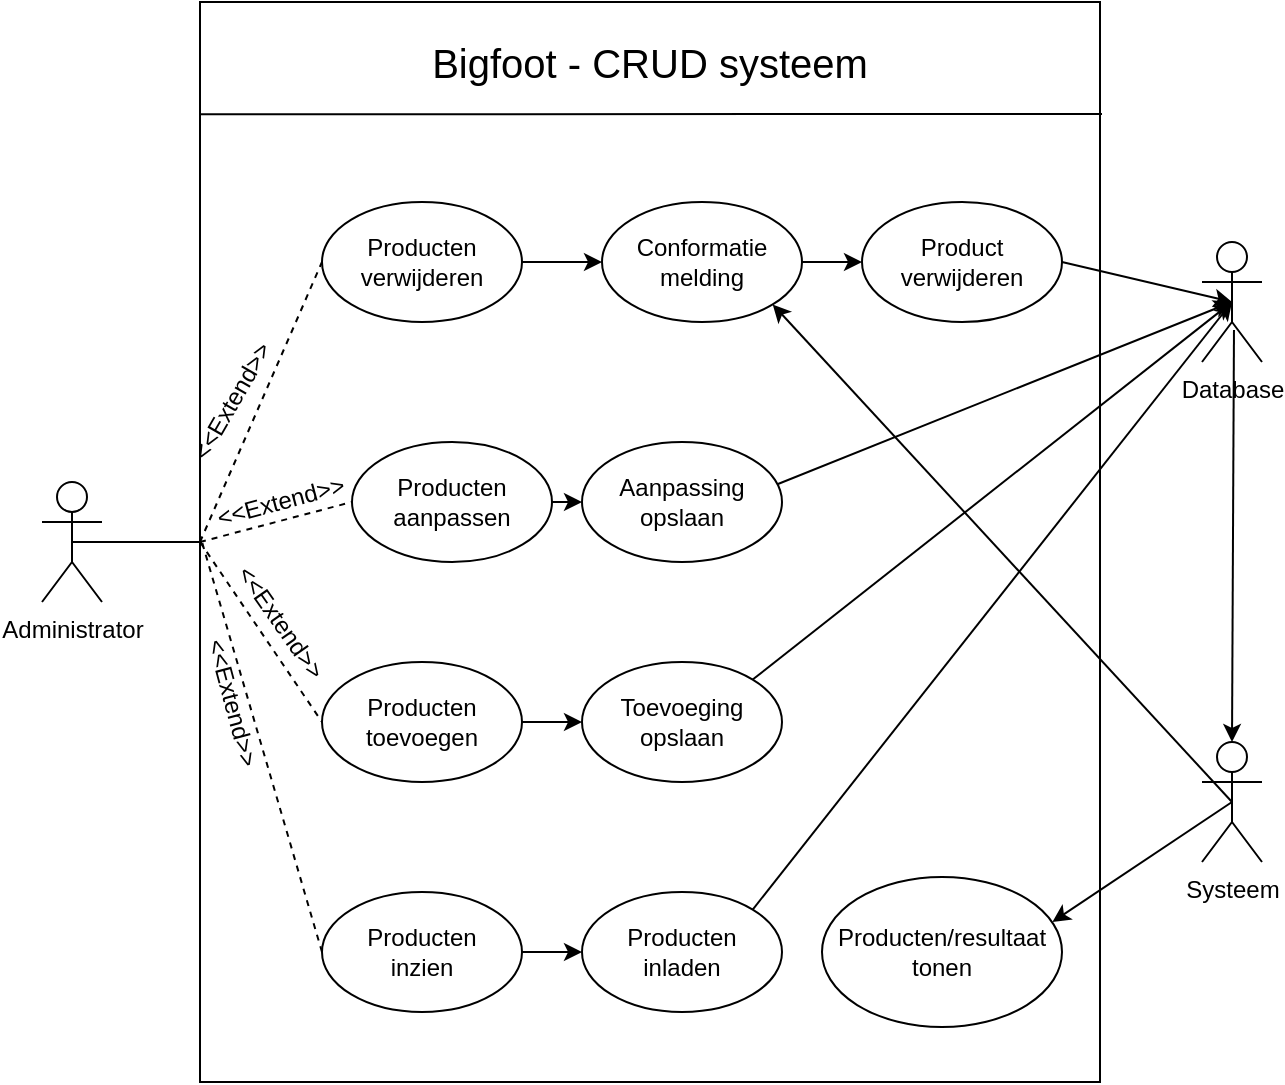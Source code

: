 <mxfile version="15.2.5" type="device"><diagram id="hFXvZRL4hJLhx7TmHq9N" name="Page-1"><mxGraphModel dx="1038" dy="564" grid="1" gridSize="10" guides="1" tooltips="1" connect="1" arrows="1" fold="1" page="1" pageScale="1" pageWidth="827" pageHeight="1169" math="0" shadow="0"><root><mxCell id="0"/><mxCell id="1" parent="0"/><mxCell id="hHfmw1nAcYILlLKCRn1g-1" value="" style="rounded=0;whiteSpace=wrap;html=1;" parent="1" vertex="1"><mxGeometry x="189" y="80" width="450" height="540" as="geometry"/></mxCell><mxCell id="hHfmw1nAcYILlLKCRn1g-2" value="Administrator" style="shape=umlActor;verticalLabelPosition=bottom;verticalAlign=top;html=1;" parent="1" vertex="1"><mxGeometry x="110" y="320" width="30" height="60" as="geometry"/></mxCell><mxCell id="hHfmw1nAcYILlLKCRn1g-6" value="Database" style="shape=umlActor;verticalLabelPosition=bottom;verticalAlign=top;html=1;" parent="1" vertex="1"><mxGeometry x="690" y="200" width="30" height="60" as="geometry"/></mxCell><mxCell id="hHfmw1nAcYILlLKCRn1g-7" value="Systeem" style="shape=umlActor;verticalLabelPosition=bottom;verticalAlign=top;html=1;" parent="1" vertex="1"><mxGeometry x="690" y="450" width="30" height="60" as="geometry"/></mxCell><mxCell id="hHfmw1nAcYILlLKCRn1g-8" value="&lt;font style=&quot;font-size: 20px&quot;&gt;Bigfoot - CRUD systeem&lt;/font&gt;" style="text;html=1;strokeColor=none;fillColor=none;align=center;verticalAlign=middle;whiteSpace=wrap;rounded=0;" parent="1" vertex="1"><mxGeometry x="289" y="100" width="250" height="20" as="geometry"/></mxCell><mxCell id="hHfmw1nAcYILlLKCRn1g-10" value="" style="endArrow=none;dashed=1;html=1;exitX=0;exitY=0.5;exitDx=0;exitDy=0;entryX=0;entryY=0.5;entryDx=0;entryDy=0;" parent="1" source="hHfmw1nAcYILlLKCRn1g-1" target="hHfmw1nAcYILlLKCRn1g-11" edge="1"><mxGeometry width="50" height="50" relative="1" as="geometry"><mxPoint x="440" y="360" as="sourcePoint"/><mxPoint x="490" y="310" as="targetPoint"/></mxGeometry></mxCell><mxCell id="hHfmw1nAcYILlLKCRn1g-11" value="&lt;div&gt;Producten&lt;/div&gt;&lt;div&gt;verwijderen&lt;br&gt;&lt;/div&gt;" style="ellipse;whiteSpace=wrap;html=1;" parent="1" vertex="1"><mxGeometry x="250" y="180" width="100" height="60" as="geometry"/></mxCell><mxCell id="hHfmw1nAcYILlLKCRn1g-12" value="" style="endArrow=none;html=1;exitX=0.5;exitY=0.5;exitDx=0;exitDy=0;exitPerimeter=0;" parent="1" source="hHfmw1nAcYILlLKCRn1g-2" edge="1"><mxGeometry width="50" height="50" relative="1" as="geometry"><mxPoint x="440" y="360" as="sourcePoint"/><mxPoint x="190" y="350" as="targetPoint"/></mxGeometry></mxCell><mxCell id="hHfmw1nAcYILlLKCRn1g-13" value="&lt;div&gt;Producten&lt;/div&gt;&lt;div&gt;inzien&lt;br&gt;&lt;/div&gt;" style="ellipse;whiteSpace=wrap;html=1;" parent="1" vertex="1"><mxGeometry x="250" y="525" width="100" height="60" as="geometry"/></mxCell><mxCell id="hHfmw1nAcYILlLKCRn1g-14" value="&lt;div&gt;Producten&lt;/div&gt;&lt;div&gt;toevoegen&lt;br&gt;&lt;/div&gt;" style="ellipse;whiteSpace=wrap;html=1;" parent="1" vertex="1"><mxGeometry x="250" y="410" width="100" height="60" as="geometry"/></mxCell><mxCell id="hHfmw1nAcYILlLKCRn1g-15" value="&lt;div&gt;Producten&lt;/div&gt;&lt;div&gt;aanpassen&lt;br&gt;&lt;/div&gt;" style="ellipse;whiteSpace=wrap;html=1;" parent="1" vertex="1"><mxGeometry x="265" y="300" width="100" height="60" as="geometry"/></mxCell><mxCell id="hHfmw1nAcYILlLKCRn1g-16" value="" style="endArrow=none;dashed=1;html=1;exitX=0;exitY=0.5;exitDx=0;exitDy=0;entryX=0;entryY=0.5;entryDx=0;entryDy=0;" parent="1" source="hHfmw1nAcYILlLKCRn1g-1" target="hHfmw1nAcYILlLKCRn1g-15" edge="1"><mxGeometry width="50" height="50" relative="1" as="geometry"><mxPoint x="440" y="360" as="sourcePoint"/><mxPoint x="490" y="310" as="targetPoint"/></mxGeometry></mxCell><mxCell id="hHfmw1nAcYILlLKCRn1g-17" value="" style="endArrow=none;dashed=1;html=1;exitX=0;exitY=0.5;exitDx=0;exitDy=0;" parent="1" source="hHfmw1nAcYILlLKCRn1g-13" edge="1"><mxGeometry width="50" height="50" relative="1" as="geometry"><mxPoint x="440" y="360" as="sourcePoint"/><mxPoint x="190" y="350" as="targetPoint"/></mxGeometry></mxCell><mxCell id="hHfmw1nAcYILlLKCRn1g-18" value="" style="endArrow=none;dashed=1;html=1;exitX=0;exitY=0.5;exitDx=0;exitDy=0;entryX=0;entryY=0.5;entryDx=0;entryDy=0;" parent="1" source="hHfmw1nAcYILlLKCRn1g-1" target="hHfmw1nAcYILlLKCRn1g-14" edge="1"><mxGeometry width="50" height="50" relative="1" as="geometry"><mxPoint x="440" y="360" as="sourcePoint"/><mxPoint x="280" y="380" as="targetPoint"/></mxGeometry></mxCell><mxCell id="hHfmw1nAcYILlLKCRn1g-19" value="" style="endArrow=none;html=1;exitX=0;exitY=0.104;exitDx=0;exitDy=0;exitPerimeter=0;" parent="1" source="hHfmw1nAcYILlLKCRn1g-1" edge="1"><mxGeometry width="50" height="50" relative="1" as="geometry"><mxPoint x="440" y="360" as="sourcePoint"/><mxPoint x="640" y="136" as="targetPoint"/></mxGeometry></mxCell><mxCell id="hHfmw1nAcYILlLKCRn1g-23" value="Conformatie melding" style="ellipse;whiteSpace=wrap;html=1;" parent="1" vertex="1"><mxGeometry x="390" y="180" width="100" height="60" as="geometry"/></mxCell><mxCell id="hHfmw1nAcYILlLKCRn1g-25" value="Product &lt;br&gt;verwijderen" style="ellipse;whiteSpace=wrap;html=1;" parent="1" vertex="1"><mxGeometry x="520" y="180" width="100" height="60" as="geometry"/></mxCell><mxCell id="hHfmw1nAcYILlLKCRn1g-26" value="" style="endArrow=classic;html=1;exitX=1;exitY=0.5;exitDx=0;exitDy=0;entryX=0;entryY=0.5;entryDx=0;entryDy=0;" parent="1" source="hHfmw1nAcYILlLKCRn1g-11" target="hHfmw1nAcYILlLKCRn1g-23" edge="1"><mxGeometry width="50" height="50" relative="1" as="geometry"><mxPoint x="440" y="390" as="sourcePoint"/><mxPoint x="490" y="340" as="targetPoint"/></mxGeometry></mxCell><mxCell id="hHfmw1nAcYILlLKCRn1g-27" value="" style="endArrow=classic;html=1;exitX=0.5;exitY=0.5;exitDx=0;exitDy=0;exitPerimeter=0;entryX=1;entryY=1;entryDx=0;entryDy=0;" parent="1" source="hHfmw1nAcYILlLKCRn1g-7" target="hHfmw1nAcYILlLKCRn1g-23" edge="1"><mxGeometry width="50" height="50" relative="1" as="geometry"><mxPoint x="440" y="390" as="sourcePoint"/><mxPoint x="490" y="340" as="targetPoint"/></mxGeometry></mxCell><mxCell id="hHfmw1nAcYILlLKCRn1g-28" value="" style="endArrow=classic;html=1;exitX=1;exitY=0.5;exitDx=0;exitDy=0;entryX=0.5;entryY=0.5;entryDx=0;entryDy=0;entryPerimeter=0;" parent="1" source="hHfmw1nAcYILlLKCRn1g-25" target="hHfmw1nAcYILlLKCRn1g-6" edge="1"><mxGeometry width="50" height="50" relative="1" as="geometry"><mxPoint x="440" y="390" as="sourcePoint"/><mxPoint x="490" y="340" as="targetPoint"/></mxGeometry></mxCell><mxCell id="hHfmw1nAcYILlLKCRn1g-29" value="" style="endArrow=classic;html=1;exitX=1;exitY=0.5;exitDx=0;exitDy=0;entryX=0;entryY=0.5;entryDx=0;entryDy=0;" parent="1" source="hHfmw1nAcYILlLKCRn1g-23" target="hHfmw1nAcYILlLKCRn1g-25" edge="1"><mxGeometry width="50" height="50" relative="1" as="geometry"><mxPoint x="440" y="390" as="sourcePoint"/><mxPoint x="490" y="340" as="targetPoint"/></mxGeometry></mxCell><mxCell id="hHfmw1nAcYILlLKCRn1g-30" value="&lt;div&gt;Aanpassing&lt;/div&gt;&lt;div&gt;opslaan&lt;br&gt;&lt;/div&gt;" style="ellipse;whiteSpace=wrap;html=1;" parent="1" vertex="1"><mxGeometry x="380" y="300" width="100" height="60" as="geometry"/></mxCell><mxCell id="hHfmw1nAcYILlLKCRn1g-31" value="&lt;div&gt;Toevoeging&lt;/div&gt;&lt;div&gt;opslaan&lt;br&gt;&lt;/div&gt;" style="ellipse;whiteSpace=wrap;html=1;" parent="1" vertex="1"><mxGeometry x="380" y="410" width="100" height="60" as="geometry"/></mxCell><mxCell id="hHfmw1nAcYILlLKCRn1g-32" value="&lt;div&gt;Producten&lt;/div&gt;&lt;div&gt;inladen&lt;/div&gt;" style="ellipse;whiteSpace=wrap;html=1;" parent="1" vertex="1"><mxGeometry x="380" y="525" width="100" height="60" as="geometry"/></mxCell><mxCell id="hHfmw1nAcYILlLKCRn1g-33" value="&lt;div&gt;Producten/resultaat&lt;/div&gt;&lt;div&gt;tonen&lt;br&gt;&lt;/div&gt;" style="ellipse;whiteSpace=wrap;html=1;" parent="1" vertex="1"><mxGeometry x="500" y="517.5" width="120" height="75" as="geometry"/></mxCell><mxCell id="hHfmw1nAcYILlLKCRn1g-34" value="" style="endArrow=classic;html=1;exitX=0.5;exitY=0.5;exitDx=0;exitDy=0;exitPerimeter=0;entryX=0.96;entryY=0.3;entryDx=0;entryDy=0;entryPerimeter=0;" parent="1" source="hHfmw1nAcYILlLKCRn1g-7" target="hHfmw1nAcYILlLKCRn1g-33" edge="1"><mxGeometry width="50" height="50" relative="1" as="geometry"><mxPoint x="440" y="390" as="sourcePoint"/><mxPoint x="490" y="340" as="targetPoint"/></mxGeometry></mxCell><mxCell id="hHfmw1nAcYILlLKCRn1g-35" value="" style="endArrow=classic;html=1;exitX=1;exitY=0;exitDx=0;exitDy=0;entryX=0.5;entryY=0.5;entryDx=0;entryDy=0;entryPerimeter=0;" parent="1" source="hHfmw1nAcYILlLKCRn1g-31" target="hHfmw1nAcYILlLKCRn1g-6" edge="1"><mxGeometry width="50" height="50" relative="1" as="geometry"><mxPoint x="440" y="390" as="sourcePoint"/><mxPoint x="490" y="340" as="targetPoint"/></mxGeometry></mxCell><mxCell id="hHfmw1nAcYILlLKCRn1g-36" value="" style="endArrow=classic;html=1;exitX=0.98;exitY=0.35;exitDx=0;exitDy=0;exitPerimeter=0;entryX=0.5;entryY=0.5;entryDx=0;entryDy=0;entryPerimeter=0;" parent="1" source="hHfmw1nAcYILlLKCRn1g-30" target="hHfmw1nAcYILlLKCRn1g-6" edge="1"><mxGeometry width="50" height="50" relative="1" as="geometry"><mxPoint x="440" y="390" as="sourcePoint"/><mxPoint x="490" y="340" as="targetPoint"/></mxGeometry></mxCell><mxCell id="hHfmw1nAcYILlLKCRn1g-37" value="" style="endArrow=classic;html=1;exitX=0.533;exitY=0.733;exitDx=0;exitDy=0;exitPerimeter=0;entryX=0.5;entryY=0;entryDx=0;entryDy=0;entryPerimeter=0;" parent="1" source="hHfmw1nAcYILlLKCRn1g-6" target="hHfmw1nAcYILlLKCRn1g-7" edge="1"><mxGeometry width="50" height="50" relative="1" as="geometry"><mxPoint x="440" y="390" as="sourcePoint"/><mxPoint x="490" y="340" as="targetPoint"/></mxGeometry></mxCell><mxCell id="C0y_F-IqYiTCzKWB7Jzo-1" value="" style="endArrow=classic;html=1;exitX=1;exitY=0.5;exitDx=0;exitDy=0;entryX=0;entryY=0.5;entryDx=0;entryDy=0;" parent="1" source="hHfmw1nAcYILlLKCRn1g-15" target="hHfmw1nAcYILlLKCRn1g-30" edge="1"><mxGeometry width="50" height="50" relative="1" as="geometry"><mxPoint x="390" y="410" as="sourcePoint"/><mxPoint x="440" y="360" as="targetPoint"/></mxGeometry></mxCell><mxCell id="C0y_F-IqYiTCzKWB7Jzo-2" value="" style="endArrow=classic;html=1;exitX=1;exitY=0.5;exitDx=0;exitDy=0;entryX=0;entryY=0.5;entryDx=0;entryDy=0;" parent="1" source="hHfmw1nAcYILlLKCRn1g-14" target="hHfmw1nAcYILlLKCRn1g-31" edge="1"><mxGeometry width="50" height="50" relative="1" as="geometry"><mxPoint x="390" y="410" as="sourcePoint"/><mxPoint x="440" y="360" as="targetPoint"/></mxGeometry></mxCell><mxCell id="C0y_F-IqYiTCzKWB7Jzo-3" value="" style="endArrow=classic;html=1;exitX=1;exitY=0.5;exitDx=0;exitDy=0;entryX=0;entryY=0.5;entryDx=0;entryDy=0;" parent="1" source="hHfmw1nAcYILlLKCRn1g-13" target="hHfmw1nAcYILlLKCRn1g-32" edge="1"><mxGeometry width="50" height="50" relative="1" as="geometry"><mxPoint x="390" y="410" as="sourcePoint"/><mxPoint x="440" y="360" as="targetPoint"/></mxGeometry></mxCell><mxCell id="C0y_F-IqYiTCzKWB7Jzo-4" value="" style="endArrow=classic;html=1;exitX=1;exitY=0;exitDx=0;exitDy=0;entryX=0.5;entryY=0.5;entryDx=0;entryDy=0;entryPerimeter=0;" parent="1" source="hHfmw1nAcYILlLKCRn1g-32" target="hHfmw1nAcYILlLKCRn1g-6" edge="1"><mxGeometry width="50" height="50" relative="1" as="geometry"><mxPoint x="390" y="410" as="sourcePoint"/><mxPoint x="440" y="360" as="targetPoint"/></mxGeometry></mxCell><mxCell id="W8JukAoRCeJQlEVL_g9g-1" value="&amp;lt;&amp;lt;Extend&amp;gt;&amp;gt;" style="text;html=1;align=center;verticalAlign=middle;resizable=0;points=[];autosize=1;strokeColor=none;fillColor=none;rotation=-60;" vertex="1" parent="1"><mxGeometry x="165" y="270" width="80" height="20" as="geometry"/></mxCell><mxCell id="W8JukAoRCeJQlEVL_g9g-2" value="&amp;lt;&amp;lt;Extend&amp;gt;&amp;gt;" style="text;html=1;align=center;verticalAlign=middle;resizable=0;points=[];autosize=1;strokeColor=none;fillColor=none;rotation=-15;" vertex="1" parent="1"><mxGeometry x="189" y="320" width="80" height="20" as="geometry"/></mxCell><mxCell id="W8JukAoRCeJQlEVL_g9g-3" value="&amp;lt;&amp;lt;Extend&amp;gt;&amp;gt;" style="text;html=1;align=center;verticalAlign=middle;resizable=0;points=[];autosize=1;strokeColor=none;fillColor=none;rotation=55;" vertex="1" parent="1"><mxGeometry x="189" y="380" width="80" height="20" as="geometry"/></mxCell><mxCell id="W8JukAoRCeJQlEVL_g9g-4" value="&amp;lt;&amp;lt;Extend&amp;gt;&amp;gt;" style="text;html=1;align=center;verticalAlign=middle;resizable=0;points=[];autosize=1;strokeColor=none;fillColor=none;rotation=75;" vertex="1" parent="1"><mxGeometry x="165" y="420" width="80" height="20" as="geometry"/></mxCell></root></mxGraphModel></diagram></mxfile>